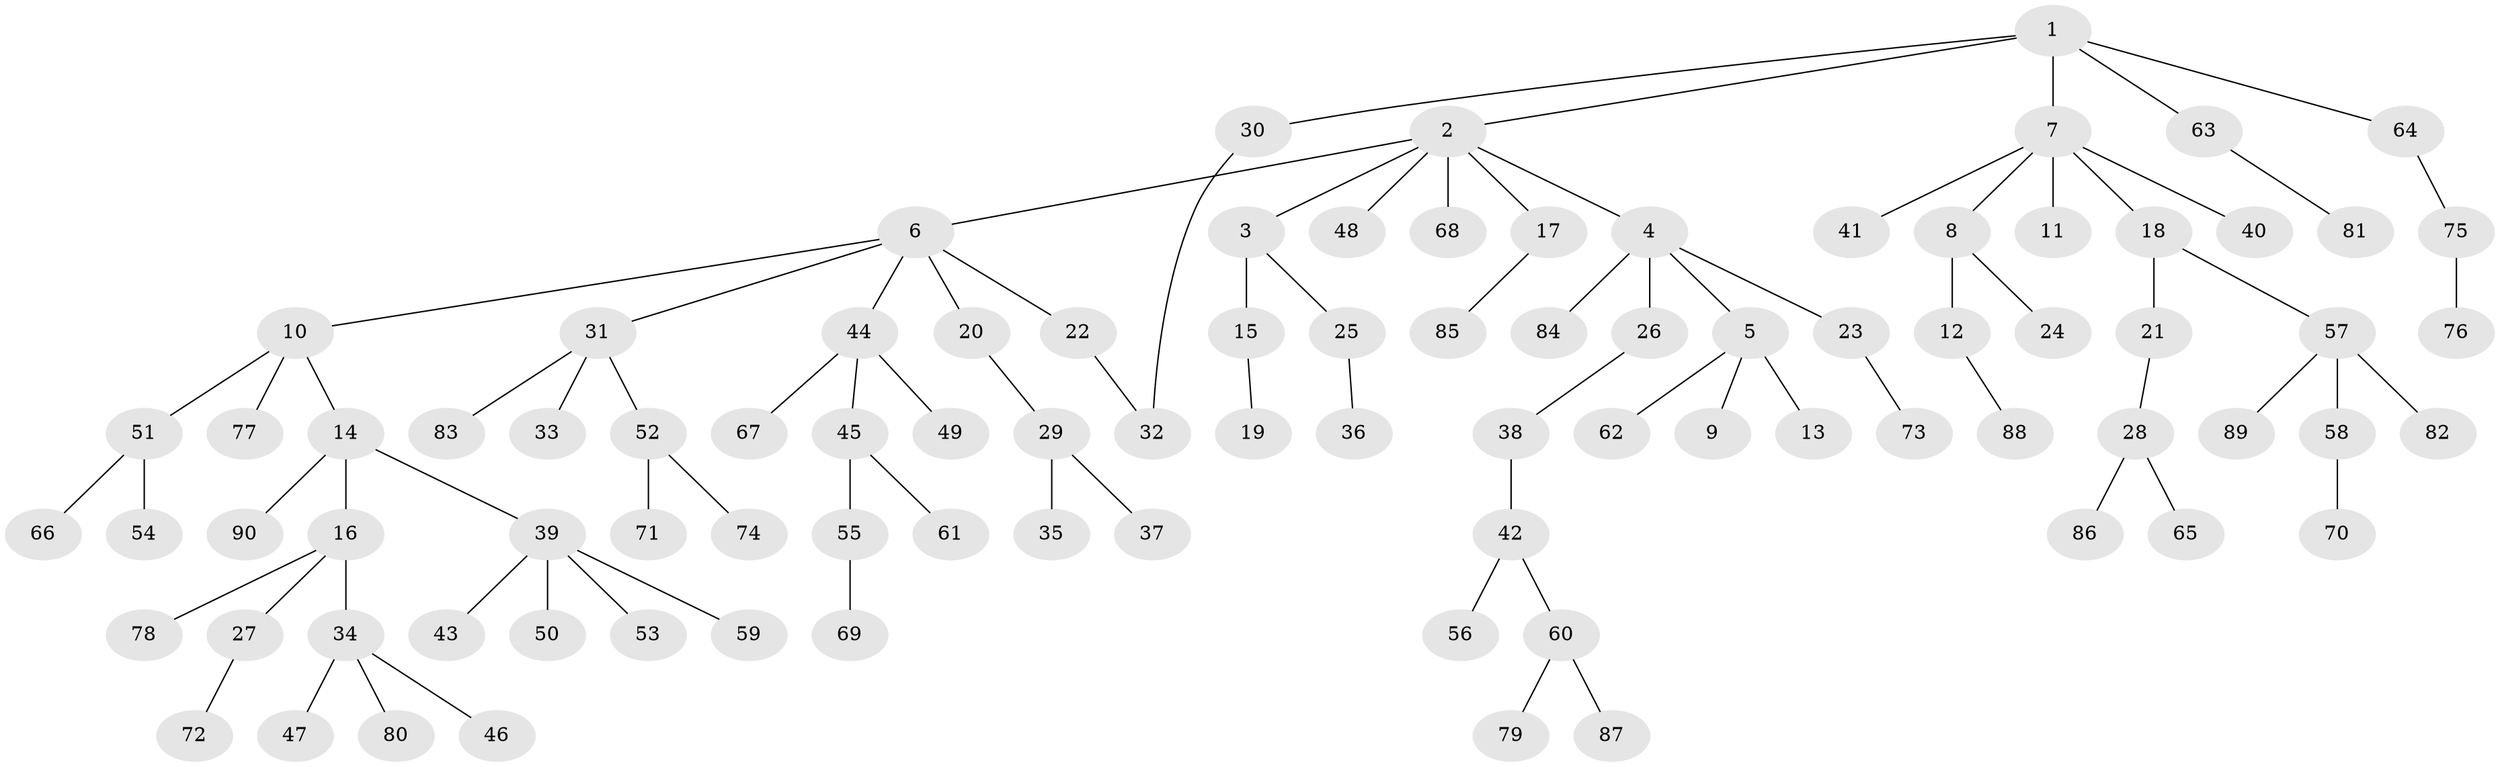 // Generated by graph-tools (version 1.1) at 2025/13/03/09/25 04:13:26]
// undirected, 90 vertices, 90 edges
graph export_dot {
graph [start="1"]
  node [color=gray90,style=filled];
  1;
  2;
  3;
  4;
  5;
  6;
  7;
  8;
  9;
  10;
  11;
  12;
  13;
  14;
  15;
  16;
  17;
  18;
  19;
  20;
  21;
  22;
  23;
  24;
  25;
  26;
  27;
  28;
  29;
  30;
  31;
  32;
  33;
  34;
  35;
  36;
  37;
  38;
  39;
  40;
  41;
  42;
  43;
  44;
  45;
  46;
  47;
  48;
  49;
  50;
  51;
  52;
  53;
  54;
  55;
  56;
  57;
  58;
  59;
  60;
  61;
  62;
  63;
  64;
  65;
  66;
  67;
  68;
  69;
  70;
  71;
  72;
  73;
  74;
  75;
  76;
  77;
  78;
  79;
  80;
  81;
  82;
  83;
  84;
  85;
  86;
  87;
  88;
  89;
  90;
  1 -- 2;
  1 -- 7;
  1 -- 30;
  1 -- 63;
  1 -- 64;
  2 -- 3;
  2 -- 4;
  2 -- 6;
  2 -- 17;
  2 -- 48;
  2 -- 68;
  3 -- 15;
  3 -- 25;
  4 -- 5;
  4 -- 23;
  4 -- 26;
  4 -- 84;
  5 -- 9;
  5 -- 13;
  5 -- 62;
  6 -- 10;
  6 -- 20;
  6 -- 22;
  6 -- 31;
  6 -- 44;
  7 -- 8;
  7 -- 11;
  7 -- 18;
  7 -- 40;
  7 -- 41;
  8 -- 12;
  8 -- 24;
  10 -- 14;
  10 -- 51;
  10 -- 77;
  12 -- 88;
  14 -- 16;
  14 -- 39;
  14 -- 90;
  15 -- 19;
  16 -- 27;
  16 -- 34;
  16 -- 78;
  17 -- 85;
  18 -- 21;
  18 -- 57;
  20 -- 29;
  21 -- 28;
  22 -- 32;
  23 -- 73;
  25 -- 36;
  26 -- 38;
  27 -- 72;
  28 -- 65;
  28 -- 86;
  29 -- 35;
  29 -- 37;
  30 -- 32;
  31 -- 33;
  31 -- 52;
  31 -- 83;
  34 -- 46;
  34 -- 47;
  34 -- 80;
  38 -- 42;
  39 -- 43;
  39 -- 50;
  39 -- 53;
  39 -- 59;
  42 -- 56;
  42 -- 60;
  44 -- 45;
  44 -- 49;
  44 -- 67;
  45 -- 55;
  45 -- 61;
  51 -- 54;
  51 -- 66;
  52 -- 71;
  52 -- 74;
  55 -- 69;
  57 -- 58;
  57 -- 82;
  57 -- 89;
  58 -- 70;
  60 -- 79;
  60 -- 87;
  63 -- 81;
  64 -- 75;
  75 -- 76;
}
